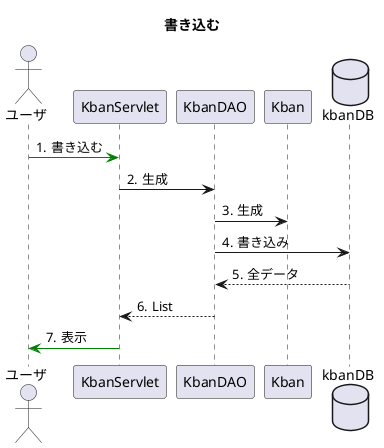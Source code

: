 @startuml
title 書き込む

autonumber "#."

actor ユーザ
participant KbanServlet
participant KbanDAO
participant Kban
database kbanDB

ユーザ -[#green]> KbanServlet:書き込む
KbanServlet -> KbanDAO:生成
KbanDAO -> Kban:生成
KbanDAO -> kbanDB:書き込み
kbanDB --> KbanDAO:全データ
KbanDAO --> KbanServlet:List
KbanServlet -[#green]> ユーザ:表示
@enduml
